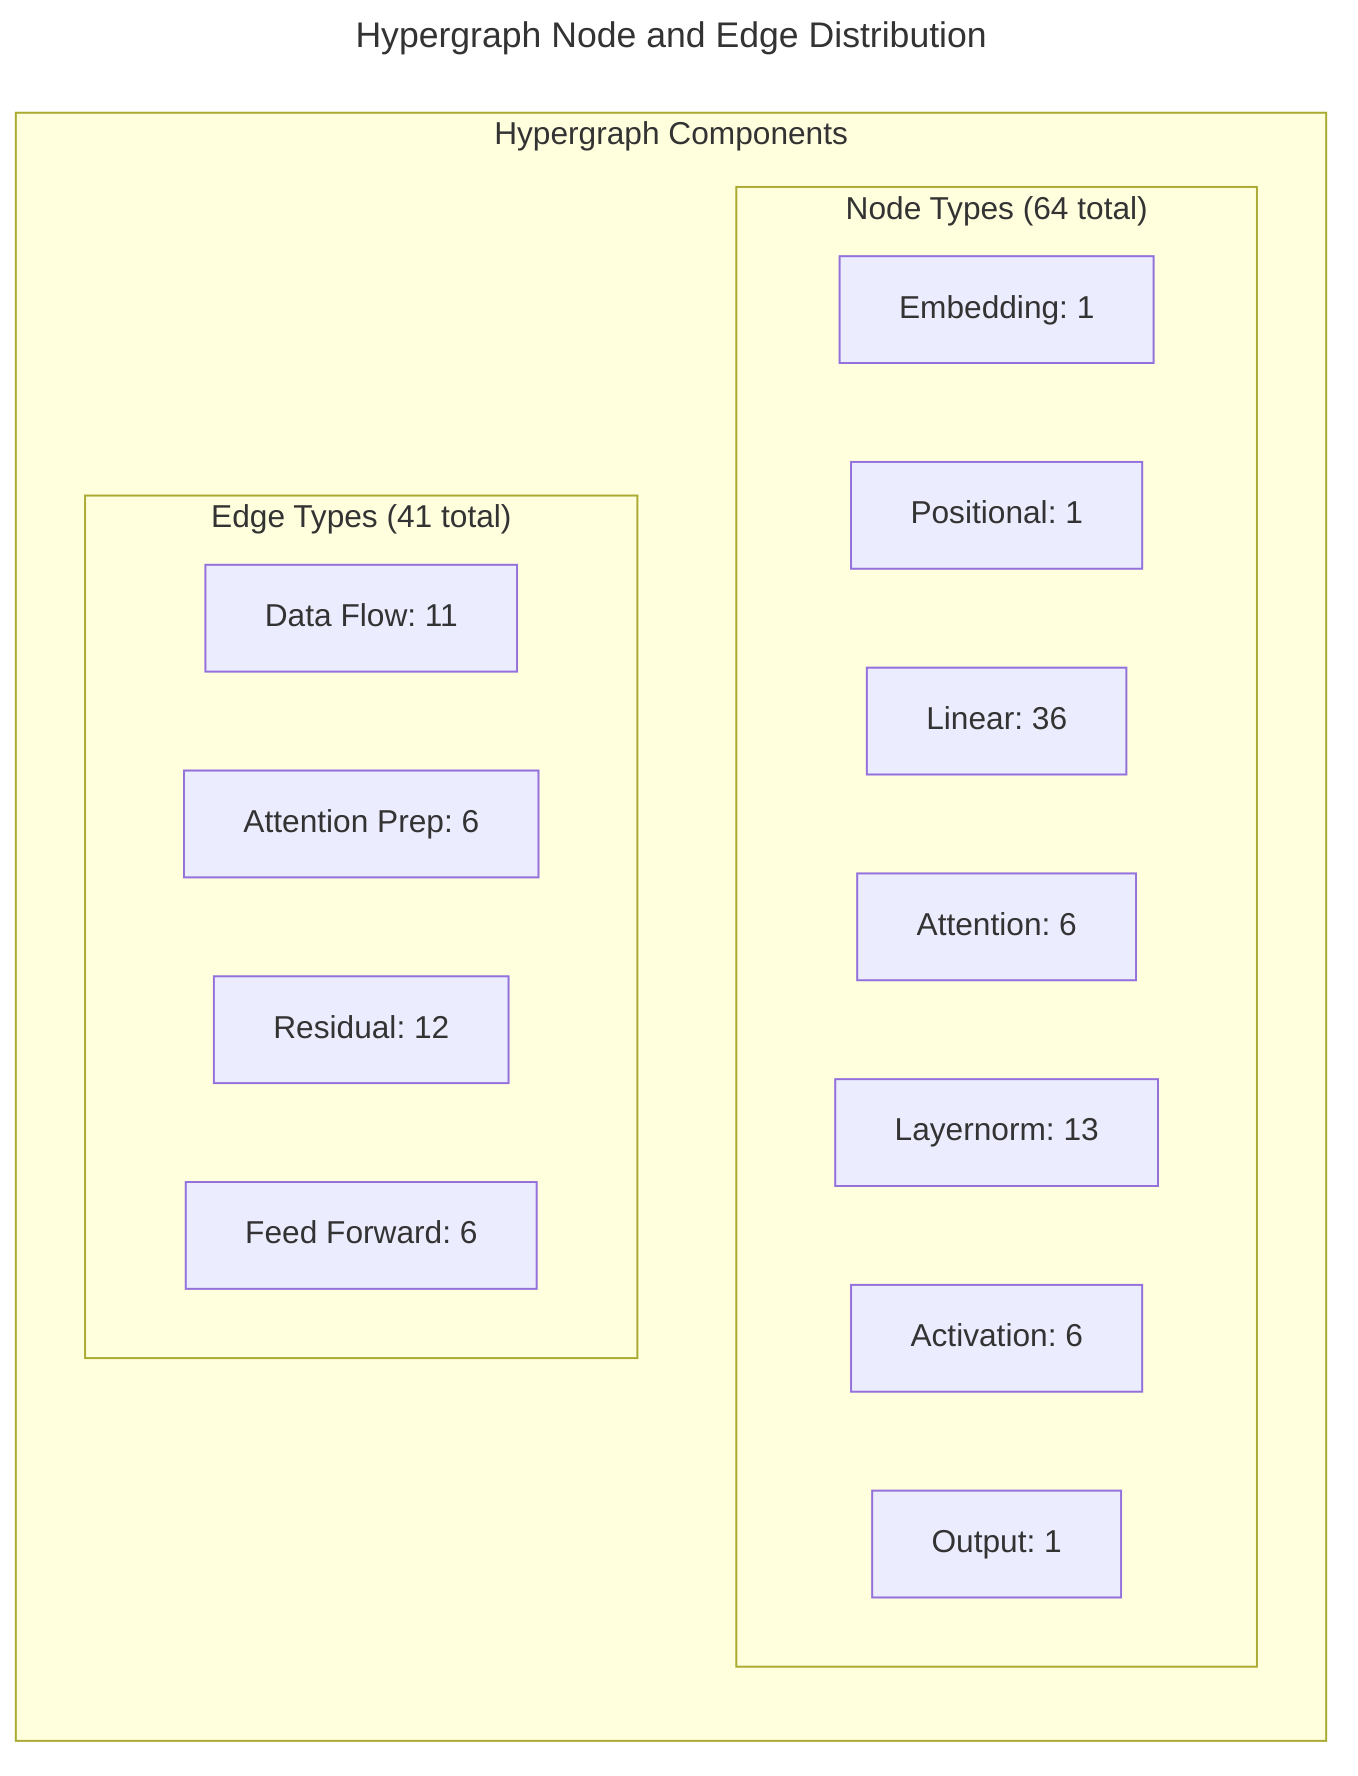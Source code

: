 ---
title: Hypergraph Node and Edge Distribution
---

graph LR
    subgraph "Hypergraph Components"
        subgraph "Node Types (64 total)"
            EMBEDDING[Embedding: 1]
            POSITIONAL[Positional: 1]
            LINEAR[Linear: 36]
            ATTENTION[Attention: 6]
            LAYERNORM[Layernorm: 13]
            ACTIVATION[Activation: 6]
            OUTPUT[Output: 1]
        end

        subgraph "Edge Types (41 total)"
            DATAFLOW[Data Flow: 11]
            ATTENTIONPREP[Attention Prep: 6]
            ATTENTION[Attention: 6]
            RESIDUAL[Residual: 12]
            FEEDFORWARD[Feed Forward: 6]
        end
    end